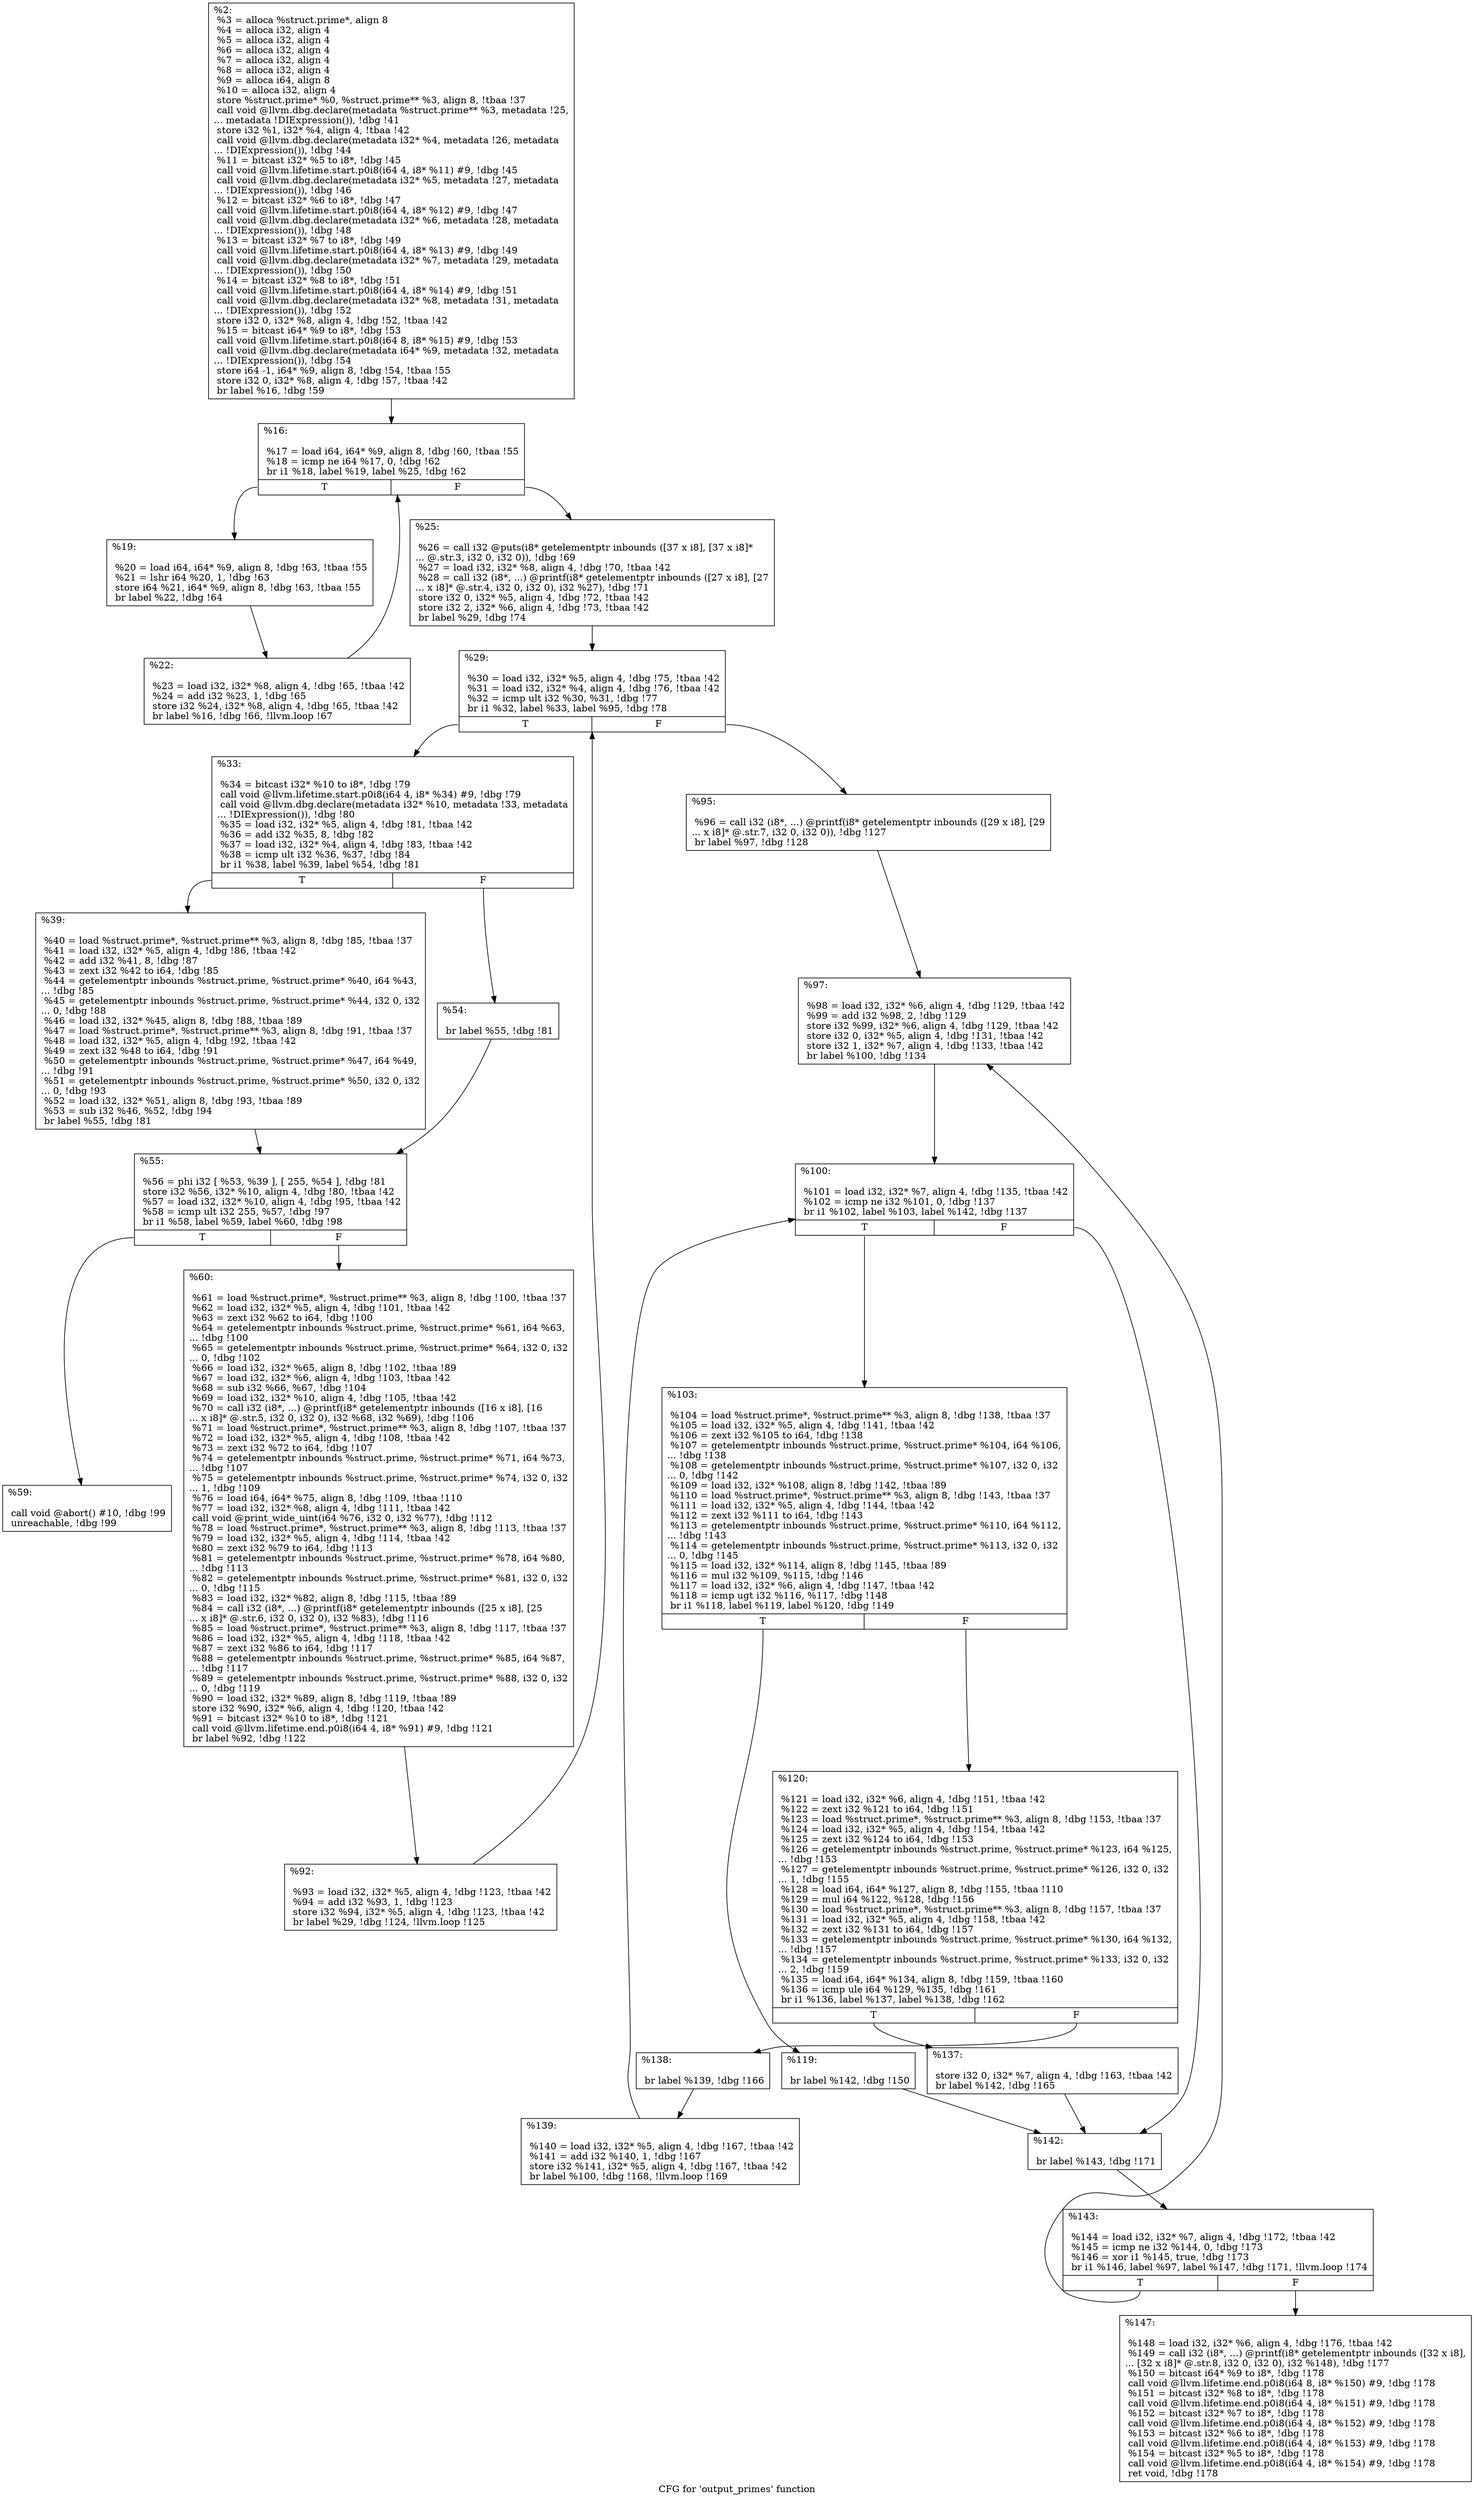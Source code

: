 digraph "CFG for 'output_primes' function" {
	label="CFG for 'output_primes' function";

	Node0xbebea0 [shape=record,label="{%2:\l  %3 = alloca %struct.prime*, align 8\l  %4 = alloca i32, align 4\l  %5 = alloca i32, align 4\l  %6 = alloca i32, align 4\l  %7 = alloca i32, align 4\l  %8 = alloca i32, align 4\l  %9 = alloca i64, align 8\l  %10 = alloca i32, align 4\l  store %struct.prime* %0, %struct.prime** %3, align 8, !tbaa !37\l  call void @llvm.dbg.declare(metadata %struct.prime** %3, metadata !25,\l... metadata !DIExpression()), !dbg !41\l  store i32 %1, i32* %4, align 4, !tbaa !42\l  call void @llvm.dbg.declare(metadata i32* %4, metadata !26, metadata\l... !DIExpression()), !dbg !44\l  %11 = bitcast i32* %5 to i8*, !dbg !45\l  call void @llvm.lifetime.start.p0i8(i64 4, i8* %11) #9, !dbg !45\l  call void @llvm.dbg.declare(metadata i32* %5, metadata !27, metadata\l... !DIExpression()), !dbg !46\l  %12 = bitcast i32* %6 to i8*, !dbg !47\l  call void @llvm.lifetime.start.p0i8(i64 4, i8* %12) #9, !dbg !47\l  call void @llvm.dbg.declare(metadata i32* %6, metadata !28, metadata\l... !DIExpression()), !dbg !48\l  %13 = bitcast i32* %7 to i8*, !dbg !49\l  call void @llvm.lifetime.start.p0i8(i64 4, i8* %13) #9, !dbg !49\l  call void @llvm.dbg.declare(metadata i32* %7, metadata !29, metadata\l... !DIExpression()), !dbg !50\l  %14 = bitcast i32* %8 to i8*, !dbg !51\l  call void @llvm.lifetime.start.p0i8(i64 4, i8* %14) #9, !dbg !51\l  call void @llvm.dbg.declare(metadata i32* %8, metadata !31, metadata\l... !DIExpression()), !dbg !52\l  store i32 0, i32* %8, align 4, !dbg !52, !tbaa !42\l  %15 = bitcast i64* %9 to i8*, !dbg !53\l  call void @llvm.lifetime.start.p0i8(i64 8, i8* %15) #9, !dbg !53\l  call void @llvm.dbg.declare(metadata i64* %9, metadata !32, metadata\l... !DIExpression()), !dbg !54\l  store i64 -1, i64* %9, align 8, !dbg !54, !tbaa !55\l  store i32 0, i32* %8, align 4, !dbg !57, !tbaa !42\l  br label %16, !dbg !59\l}"];
	Node0xbebea0 -> Node0xbed7d0;
	Node0xbed7d0 [shape=record,label="{%16:\l\l  %17 = load i64, i64* %9, align 8, !dbg !60, !tbaa !55\l  %18 = icmp ne i64 %17, 0, !dbg !62\l  br i1 %18, label %19, label %25, !dbg !62\l|{<s0>T|<s1>F}}"];
	Node0xbed7d0:s0 -> Node0xbed820;
	Node0xbed7d0:s1 -> Node0xbed8c0;
	Node0xbed820 [shape=record,label="{%19:\l\l  %20 = load i64, i64* %9, align 8, !dbg !63, !tbaa !55\l  %21 = lshr i64 %20, 1, !dbg !63\l  store i64 %21, i64* %9, align 8, !dbg !63, !tbaa !55\l  br label %22, !dbg !64\l}"];
	Node0xbed820 -> Node0xbed870;
	Node0xbed870 [shape=record,label="{%22:\l\l  %23 = load i32, i32* %8, align 4, !dbg !65, !tbaa !42\l  %24 = add i32 %23, 1, !dbg !65\l  store i32 %24, i32* %8, align 4, !dbg !65, !tbaa !42\l  br label %16, !dbg !66, !llvm.loop !67\l}"];
	Node0xbed870 -> Node0xbed7d0;
	Node0xbed8c0 [shape=record,label="{%25:\l\l  %26 = call i32 @puts(i8* getelementptr inbounds ([37 x i8], [37 x i8]*\l... @.str.3, i32 0, i32 0)), !dbg !69\l  %27 = load i32, i32* %8, align 4, !dbg !70, !tbaa !42\l  %28 = call i32 (i8*, ...) @printf(i8* getelementptr inbounds ([27 x i8], [27\l... x i8]* @.str.4, i32 0, i32 0), i32 %27), !dbg !71\l  store i32 0, i32* %5, align 4, !dbg !72, !tbaa !42\l  store i32 2, i32* %6, align 4, !dbg !73, !tbaa !42\l  br label %29, !dbg !74\l}"];
	Node0xbed8c0 -> Node0xbed910;
	Node0xbed910 [shape=record,label="{%29:\l\l  %30 = load i32, i32* %5, align 4, !dbg !75, !tbaa !42\l  %31 = load i32, i32* %4, align 4, !dbg !76, !tbaa !42\l  %32 = icmp ult i32 %30, %31, !dbg !77\l  br i1 %32, label %33, label %95, !dbg !78\l|{<s0>T|<s1>F}}"];
	Node0xbed910:s0 -> Node0xbed960;
	Node0xbed910:s1 -> Node0xbedb90;
	Node0xbed960 [shape=record,label="{%33:\l\l  %34 = bitcast i32* %10 to i8*, !dbg !79\l  call void @llvm.lifetime.start.p0i8(i64 4, i8* %34) #9, !dbg !79\l  call void @llvm.dbg.declare(metadata i32* %10, metadata !33, metadata\l... !DIExpression()), !dbg !80\l  %35 = load i32, i32* %5, align 4, !dbg !81, !tbaa !42\l  %36 = add i32 %35, 8, !dbg !82\l  %37 = load i32, i32* %4, align 4, !dbg !83, !tbaa !42\l  %38 = icmp ult i32 %36, %37, !dbg !84\l  br i1 %38, label %39, label %54, !dbg !81\l|{<s0>T|<s1>F}}"];
	Node0xbed960:s0 -> Node0xbed9b0;
	Node0xbed960:s1 -> Node0xbeda00;
	Node0xbed9b0 [shape=record,label="{%39:\l\l  %40 = load %struct.prime*, %struct.prime** %3, align 8, !dbg !85, !tbaa !37\l  %41 = load i32, i32* %5, align 4, !dbg !86, !tbaa !42\l  %42 = add i32 %41, 8, !dbg !87\l  %43 = zext i32 %42 to i64, !dbg !85\l  %44 = getelementptr inbounds %struct.prime, %struct.prime* %40, i64 %43,\l... !dbg !85\l  %45 = getelementptr inbounds %struct.prime, %struct.prime* %44, i32 0, i32\l... 0, !dbg !88\l  %46 = load i32, i32* %45, align 8, !dbg !88, !tbaa !89\l  %47 = load %struct.prime*, %struct.prime** %3, align 8, !dbg !91, !tbaa !37\l  %48 = load i32, i32* %5, align 4, !dbg !92, !tbaa !42\l  %49 = zext i32 %48 to i64, !dbg !91\l  %50 = getelementptr inbounds %struct.prime, %struct.prime* %47, i64 %49,\l... !dbg !91\l  %51 = getelementptr inbounds %struct.prime, %struct.prime* %50, i32 0, i32\l... 0, !dbg !93\l  %52 = load i32, i32* %51, align 8, !dbg !93, !tbaa !89\l  %53 = sub i32 %46, %52, !dbg !94\l  br label %55, !dbg !81\l}"];
	Node0xbed9b0 -> Node0xbeda50;
	Node0xbeda00 [shape=record,label="{%54:\l\l  br label %55, !dbg !81\l}"];
	Node0xbeda00 -> Node0xbeda50;
	Node0xbeda50 [shape=record,label="{%55:\l\l  %56 = phi i32 [ %53, %39 ], [ 255, %54 ], !dbg !81\l  store i32 %56, i32* %10, align 4, !dbg !80, !tbaa !42\l  %57 = load i32, i32* %10, align 4, !dbg !95, !tbaa !42\l  %58 = icmp ult i32 255, %57, !dbg !97\l  br i1 %58, label %59, label %60, !dbg !98\l|{<s0>T|<s1>F}}"];
	Node0xbeda50:s0 -> Node0xbedaa0;
	Node0xbeda50:s1 -> Node0xbedaf0;
	Node0xbedaa0 [shape=record,label="{%59:\l\l  call void @abort() #10, !dbg !99\l  unreachable, !dbg !99\l}"];
	Node0xbedaf0 [shape=record,label="{%60:\l\l  %61 = load %struct.prime*, %struct.prime** %3, align 8, !dbg !100, !tbaa !37\l  %62 = load i32, i32* %5, align 4, !dbg !101, !tbaa !42\l  %63 = zext i32 %62 to i64, !dbg !100\l  %64 = getelementptr inbounds %struct.prime, %struct.prime* %61, i64 %63,\l... !dbg !100\l  %65 = getelementptr inbounds %struct.prime, %struct.prime* %64, i32 0, i32\l... 0, !dbg !102\l  %66 = load i32, i32* %65, align 8, !dbg !102, !tbaa !89\l  %67 = load i32, i32* %6, align 4, !dbg !103, !tbaa !42\l  %68 = sub i32 %66, %67, !dbg !104\l  %69 = load i32, i32* %10, align 4, !dbg !105, !tbaa !42\l  %70 = call i32 (i8*, ...) @printf(i8* getelementptr inbounds ([16 x i8], [16\l... x i8]* @.str.5, i32 0, i32 0), i32 %68, i32 %69), !dbg !106\l  %71 = load %struct.prime*, %struct.prime** %3, align 8, !dbg !107, !tbaa !37\l  %72 = load i32, i32* %5, align 4, !dbg !108, !tbaa !42\l  %73 = zext i32 %72 to i64, !dbg !107\l  %74 = getelementptr inbounds %struct.prime, %struct.prime* %71, i64 %73,\l... !dbg !107\l  %75 = getelementptr inbounds %struct.prime, %struct.prime* %74, i32 0, i32\l... 1, !dbg !109\l  %76 = load i64, i64* %75, align 8, !dbg !109, !tbaa !110\l  %77 = load i32, i32* %8, align 4, !dbg !111, !tbaa !42\l  call void @print_wide_uint(i64 %76, i32 0, i32 %77), !dbg !112\l  %78 = load %struct.prime*, %struct.prime** %3, align 8, !dbg !113, !tbaa !37\l  %79 = load i32, i32* %5, align 4, !dbg !114, !tbaa !42\l  %80 = zext i32 %79 to i64, !dbg !113\l  %81 = getelementptr inbounds %struct.prime, %struct.prime* %78, i64 %80,\l... !dbg !113\l  %82 = getelementptr inbounds %struct.prime, %struct.prime* %81, i32 0, i32\l... 0, !dbg !115\l  %83 = load i32, i32* %82, align 8, !dbg !115, !tbaa !89\l  %84 = call i32 (i8*, ...) @printf(i8* getelementptr inbounds ([25 x i8], [25\l... x i8]* @.str.6, i32 0, i32 0), i32 %83), !dbg !116\l  %85 = load %struct.prime*, %struct.prime** %3, align 8, !dbg !117, !tbaa !37\l  %86 = load i32, i32* %5, align 4, !dbg !118, !tbaa !42\l  %87 = zext i32 %86 to i64, !dbg !117\l  %88 = getelementptr inbounds %struct.prime, %struct.prime* %85, i64 %87,\l... !dbg !117\l  %89 = getelementptr inbounds %struct.prime, %struct.prime* %88, i32 0, i32\l... 0, !dbg !119\l  %90 = load i32, i32* %89, align 8, !dbg !119, !tbaa !89\l  store i32 %90, i32* %6, align 4, !dbg !120, !tbaa !42\l  %91 = bitcast i32* %10 to i8*, !dbg !121\l  call void @llvm.lifetime.end.p0i8(i64 4, i8* %91) #9, !dbg !121\l  br label %92, !dbg !122\l}"];
	Node0xbedaf0 -> Node0xbedb40;
	Node0xbedb40 [shape=record,label="{%92:\l\l  %93 = load i32, i32* %5, align 4, !dbg !123, !tbaa !42\l  %94 = add i32 %93, 1, !dbg !123\l  store i32 %94, i32* %5, align 4, !dbg !123, !tbaa !42\l  br label %29, !dbg !124, !llvm.loop !125\l}"];
	Node0xbedb40 -> Node0xbed910;
	Node0xbedb90 [shape=record,label="{%95:\l\l  %96 = call i32 (i8*, ...) @printf(i8* getelementptr inbounds ([29 x i8], [29\l... x i8]* @.str.7, i32 0, i32 0)), !dbg !127\l  br label %97, !dbg !128\l}"];
	Node0xbedb90 -> Node0xbedbe0;
	Node0xbedbe0 [shape=record,label="{%97:\l\l  %98 = load i32, i32* %6, align 4, !dbg !129, !tbaa !42\l  %99 = add i32 %98, 2, !dbg !129\l  store i32 %99, i32* %6, align 4, !dbg !129, !tbaa !42\l  store i32 0, i32* %5, align 4, !dbg !131, !tbaa !42\l  store i32 1, i32* %7, align 4, !dbg !133, !tbaa !42\l  br label %100, !dbg !134\l}"];
	Node0xbedbe0 -> Node0xbedc30;
	Node0xbedc30 [shape=record,label="{%100:\l\l  %101 = load i32, i32* %7, align 4, !dbg !135, !tbaa !42\l  %102 = icmp ne i32 %101, 0, !dbg !137\l  br i1 %102, label %103, label %142, !dbg !137\l|{<s0>T|<s1>F}}"];
	Node0xbedc30:s0 -> Node0xbedc80;
	Node0xbedc30:s1 -> Node0xbede60;
	Node0xbedc80 [shape=record,label="{%103:\l\l  %104 = load %struct.prime*, %struct.prime** %3, align 8, !dbg !138, !tbaa !37\l  %105 = load i32, i32* %5, align 4, !dbg !141, !tbaa !42\l  %106 = zext i32 %105 to i64, !dbg !138\l  %107 = getelementptr inbounds %struct.prime, %struct.prime* %104, i64 %106,\l... !dbg !138\l  %108 = getelementptr inbounds %struct.prime, %struct.prime* %107, i32 0, i32\l... 0, !dbg !142\l  %109 = load i32, i32* %108, align 8, !dbg !142, !tbaa !89\l  %110 = load %struct.prime*, %struct.prime** %3, align 8, !dbg !143, !tbaa !37\l  %111 = load i32, i32* %5, align 4, !dbg !144, !tbaa !42\l  %112 = zext i32 %111 to i64, !dbg !143\l  %113 = getelementptr inbounds %struct.prime, %struct.prime* %110, i64 %112,\l... !dbg !143\l  %114 = getelementptr inbounds %struct.prime, %struct.prime* %113, i32 0, i32\l... 0, !dbg !145\l  %115 = load i32, i32* %114, align 8, !dbg !145, !tbaa !89\l  %116 = mul i32 %109, %115, !dbg !146\l  %117 = load i32, i32* %6, align 4, !dbg !147, !tbaa !42\l  %118 = icmp ugt i32 %116, %117, !dbg !148\l  br i1 %118, label %119, label %120, !dbg !149\l|{<s0>T|<s1>F}}"];
	Node0xbedc80:s0 -> Node0xbedcd0;
	Node0xbedc80:s1 -> Node0xbedd20;
	Node0xbedcd0 [shape=record,label="{%119:\l\l  br label %142, !dbg !150\l}"];
	Node0xbedcd0 -> Node0xbede60;
	Node0xbedd20 [shape=record,label="{%120:\l\l  %121 = load i32, i32* %6, align 4, !dbg !151, !tbaa !42\l  %122 = zext i32 %121 to i64, !dbg !151\l  %123 = load %struct.prime*, %struct.prime** %3, align 8, !dbg !153, !tbaa !37\l  %124 = load i32, i32* %5, align 4, !dbg !154, !tbaa !42\l  %125 = zext i32 %124 to i64, !dbg !153\l  %126 = getelementptr inbounds %struct.prime, %struct.prime* %123, i64 %125,\l... !dbg !153\l  %127 = getelementptr inbounds %struct.prime, %struct.prime* %126, i32 0, i32\l... 1, !dbg !155\l  %128 = load i64, i64* %127, align 8, !dbg !155, !tbaa !110\l  %129 = mul i64 %122, %128, !dbg !156\l  %130 = load %struct.prime*, %struct.prime** %3, align 8, !dbg !157, !tbaa !37\l  %131 = load i32, i32* %5, align 4, !dbg !158, !tbaa !42\l  %132 = zext i32 %131 to i64, !dbg !157\l  %133 = getelementptr inbounds %struct.prime, %struct.prime* %130, i64 %132,\l... !dbg !157\l  %134 = getelementptr inbounds %struct.prime, %struct.prime* %133, i32 0, i32\l... 2, !dbg !159\l  %135 = load i64, i64* %134, align 8, !dbg !159, !tbaa !160\l  %136 = icmp ule i64 %129, %135, !dbg !161\l  br i1 %136, label %137, label %138, !dbg !162\l|{<s0>T|<s1>F}}"];
	Node0xbedd20:s0 -> Node0xbedd70;
	Node0xbedd20:s1 -> Node0xbeddc0;
	Node0xbedd70 [shape=record,label="{%137:\l\l  store i32 0, i32* %7, align 4, !dbg !163, !tbaa !42\l  br label %142, !dbg !165\l}"];
	Node0xbedd70 -> Node0xbede60;
	Node0xbeddc0 [shape=record,label="{%138:\l\l  br label %139, !dbg !166\l}"];
	Node0xbeddc0 -> Node0xbede10;
	Node0xbede10 [shape=record,label="{%139:\l\l  %140 = load i32, i32* %5, align 4, !dbg !167, !tbaa !42\l  %141 = add i32 %140, 1, !dbg !167\l  store i32 %141, i32* %5, align 4, !dbg !167, !tbaa !42\l  br label %100, !dbg !168, !llvm.loop !169\l}"];
	Node0xbede10 -> Node0xbedc30;
	Node0xbede60 [shape=record,label="{%142:\l\l  br label %143, !dbg !171\l}"];
	Node0xbede60 -> Node0xbedeb0;
	Node0xbedeb0 [shape=record,label="{%143:\l\l  %144 = load i32, i32* %7, align 4, !dbg !172, !tbaa !42\l  %145 = icmp ne i32 %144, 0, !dbg !173\l  %146 = xor i1 %145, true, !dbg !173\l  br i1 %146, label %97, label %147, !dbg !171, !llvm.loop !174\l|{<s0>T|<s1>F}}"];
	Node0xbedeb0:s0 -> Node0xbedbe0;
	Node0xbedeb0:s1 -> Node0xbedf00;
	Node0xbedf00 [shape=record,label="{%147:\l\l  %148 = load i32, i32* %6, align 4, !dbg !176, !tbaa !42\l  %149 = call i32 (i8*, ...) @printf(i8* getelementptr inbounds ([32 x i8],\l... [32 x i8]* @.str.8, i32 0, i32 0), i32 %148), !dbg !177\l  %150 = bitcast i64* %9 to i8*, !dbg !178\l  call void @llvm.lifetime.end.p0i8(i64 8, i8* %150) #9, !dbg !178\l  %151 = bitcast i32* %8 to i8*, !dbg !178\l  call void @llvm.lifetime.end.p0i8(i64 4, i8* %151) #9, !dbg !178\l  %152 = bitcast i32* %7 to i8*, !dbg !178\l  call void @llvm.lifetime.end.p0i8(i64 4, i8* %152) #9, !dbg !178\l  %153 = bitcast i32* %6 to i8*, !dbg !178\l  call void @llvm.lifetime.end.p0i8(i64 4, i8* %153) #9, !dbg !178\l  %154 = bitcast i32* %5 to i8*, !dbg !178\l  call void @llvm.lifetime.end.p0i8(i64 4, i8* %154) #9, !dbg !178\l  ret void, !dbg !178\l}"];
}
